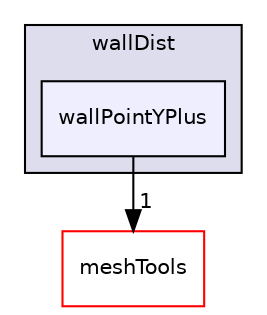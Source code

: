 digraph "src/finiteVolume/fvMesh/wallDist/wallPointYPlus" {
  bgcolor=transparent;
  compound=true
  node [ fontsize="10", fontname="Helvetica"];
  edge [ labelfontsize="10", labelfontname="Helvetica"];
  subgraph clusterdir_8b2058fecce8beb3c5dcc5bc9fca7b03 {
    graph [ bgcolor="#ddddee", pencolor="black", label="wallDist" fontname="Helvetica", fontsize="10", URL="dir_8b2058fecce8beb3c5dcc5bc9fca7b03.html"]
  dir_795f957d099804d972726f980360ae24 [shape=box, label="wallPointYPlus", style="filled", fillcolor="#eeeeff", pencolor="black", URL="dir_795f957d099804d972726f980360ae24.html"];
  }
  dir_ae30ad0bef50cf391b24c614251bb9fd [shape=box label="meshTools" color="red" URL="dir_ae30ad0bef50cf391b24c614251bb9fd.html"];
  dir_795f957d099804d972726f980360ae24->dir_ae30ad0bef50cf391b24c614251bb9fd [headlabel="1", labeldistance=1.5 headhref="dir_001160_001742.html"];
}
